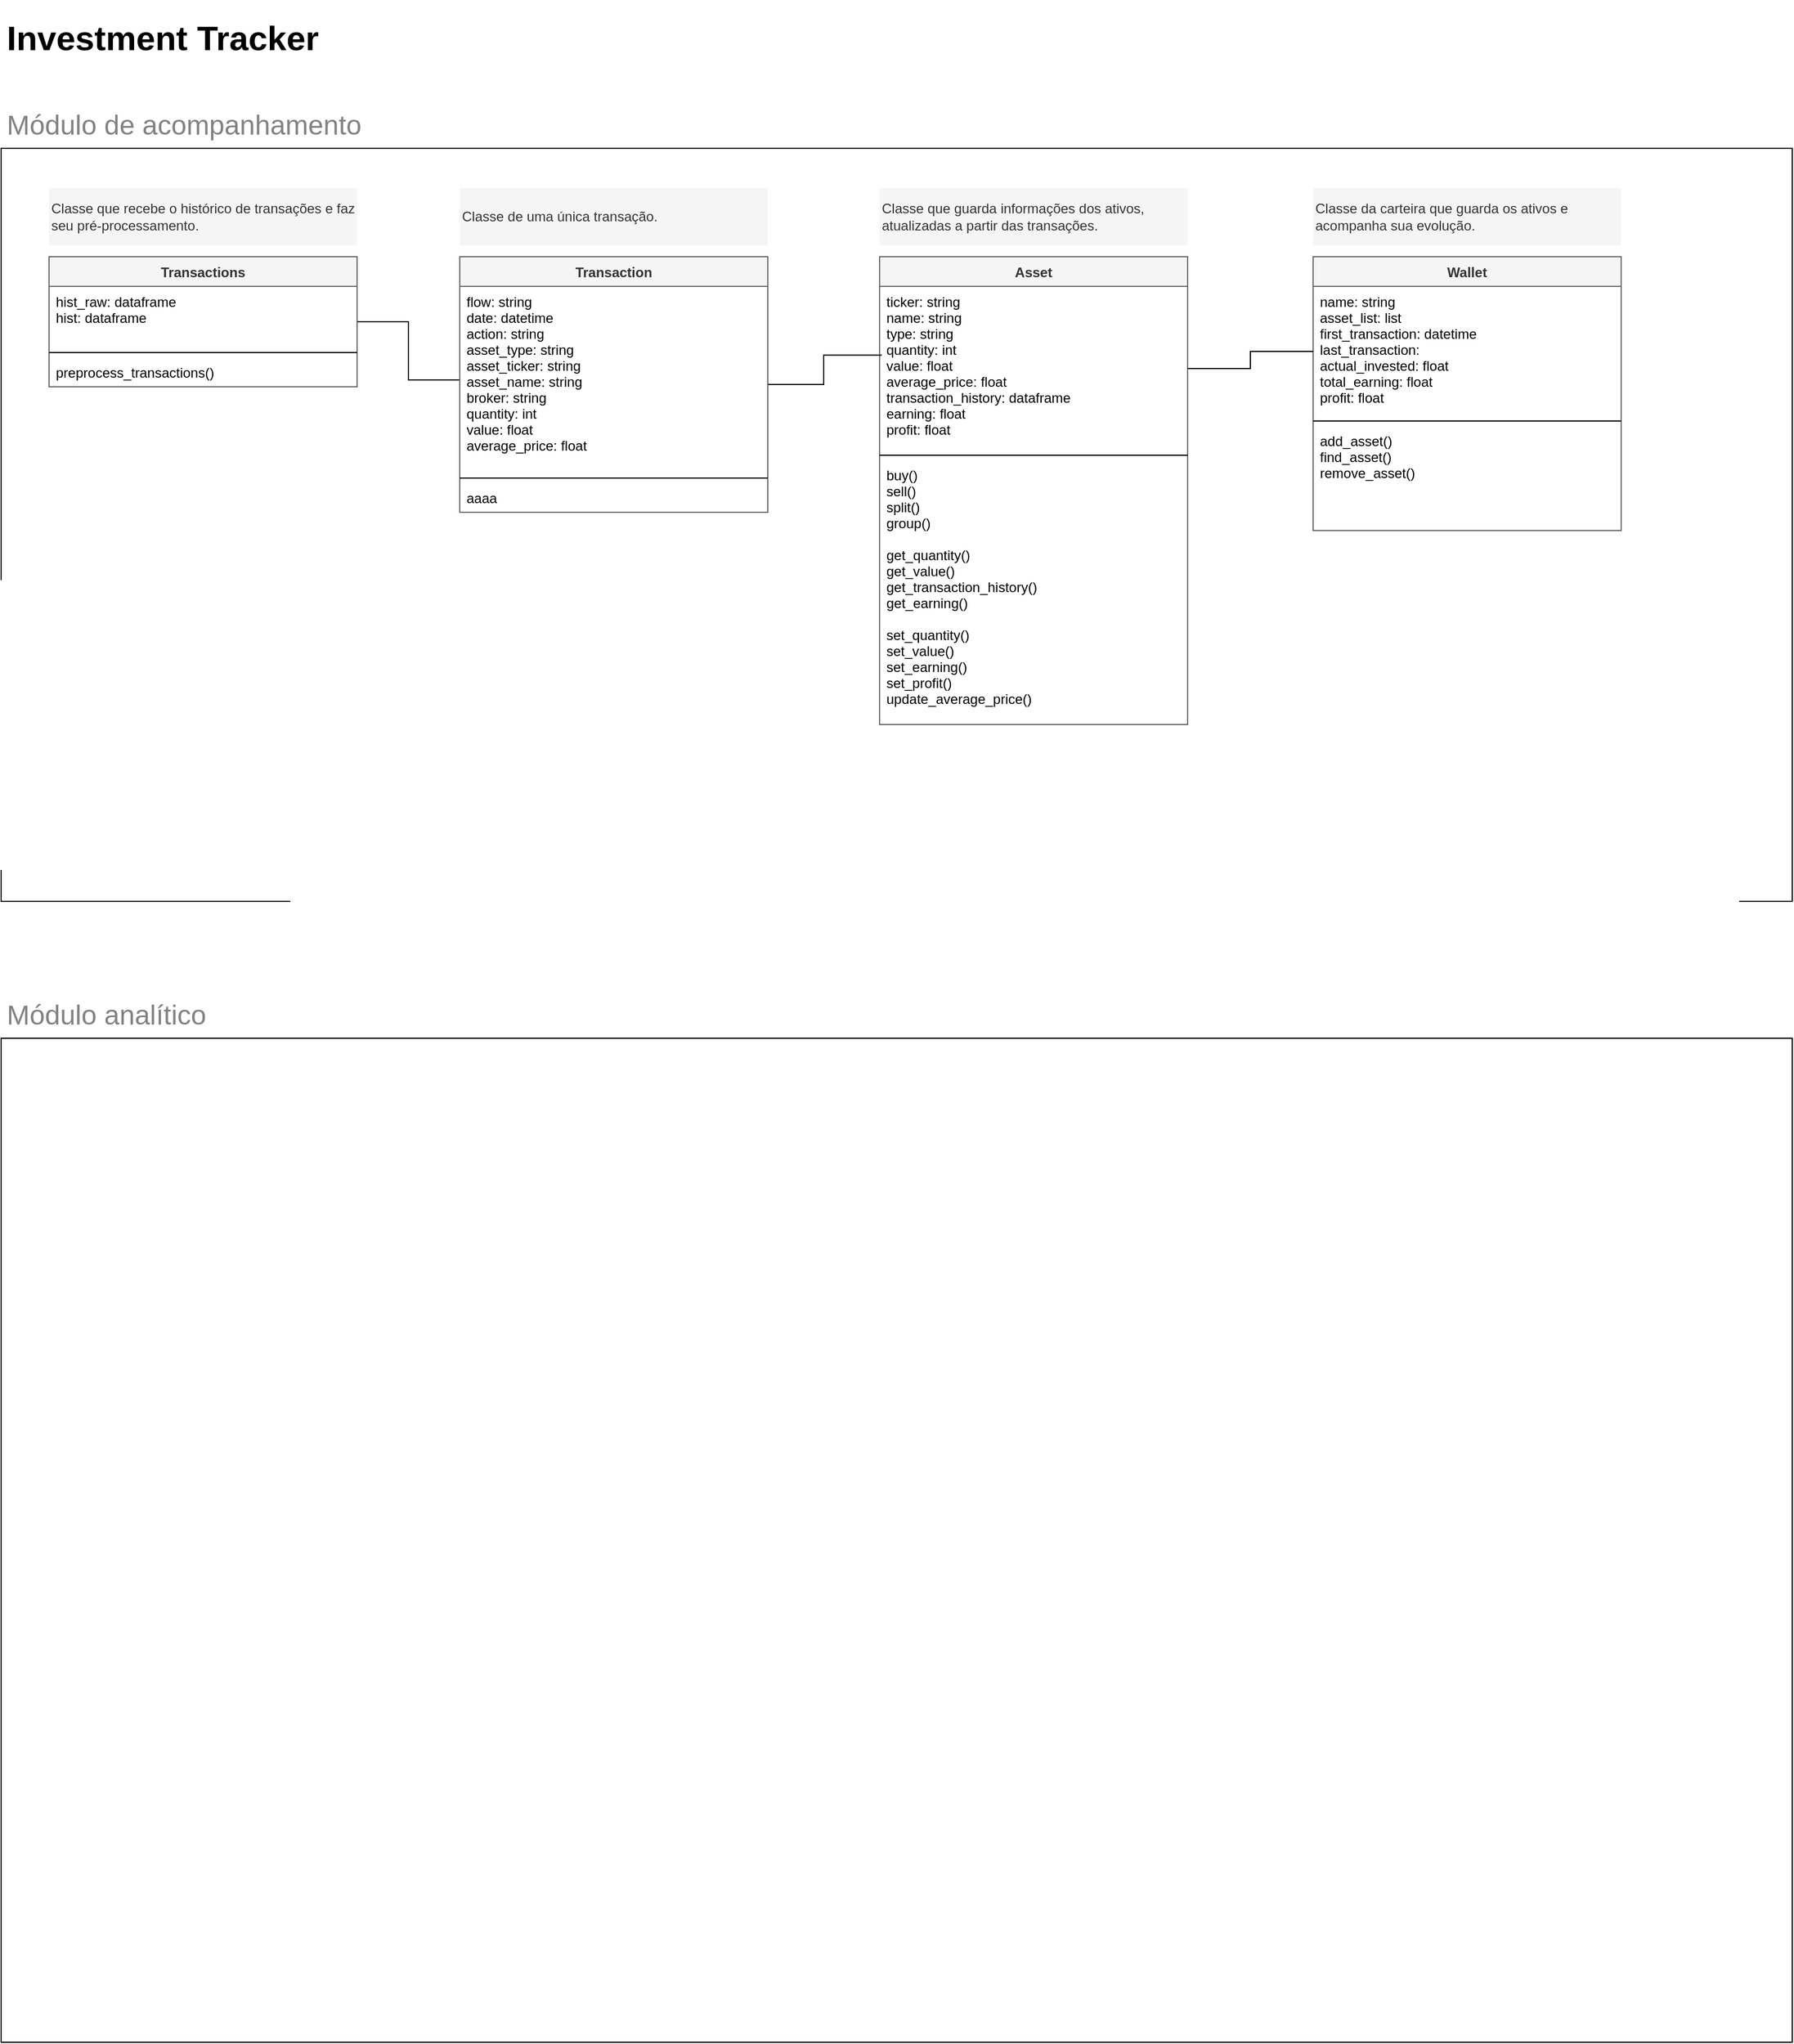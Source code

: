 <mxfile version="20.2.3" type="device"><diagram id="ZENMVPhID3MJTfAlIH6K" name="Página-1"><mxGraphModel dx="1673" dy="978" grid="1" gridSize="10" guides="1" tooltips="1" connect="1" arrows="1" fold="1" page="1" pageScale="1" pageWidth="827" pageHeight="1169" math="0" shadow="0"><root><mxCell id="0"/><mxCell id="1" parent="0"/><mxCell id="DTB3tMFLQYD5EceySZZZ-3" value="" style="rounded=0;whiteSpace=wrap;html=1;" vertex="1" parent="1"><mxGeometry x="60" y="270" width="1570" height="660" as="geometry"/></mxCell><mxCell id="cX2VB0WFVFWH62SLIZ_A-5" value="Wallet" style="swimlane;fontStyle=1;align=center;verticalAlign=top;childLayout=stackLayout;horizontal=1;startSize=26;horizontalStack=0;resizeParent=1;resizeParentMax=0;resizeLast=0;collapsible=1;marginBottom=0;fillColor=#f5f5f5;strokeColor=#666666;fontColor=#333333;" parent="1" vertex="1"><mxGeometry x="1210" y="365" width="270" height="240" as="geometry"><mxRectangle x="110" y="170" width="100" height="30" as="alternateBounds"/></mxGeometry></mxCell><mxCell id="cX2VB0WFVFWH62SLIZ_A-6" value="name: string&#10;asset_list: list&#10;first_transaction: datetime&#10;last_transaction: &#10;actual_invested: float&#10;total_earning: float&#10;profit: float" style="text;strokeColor=none;fillColor=none;align=left;verticalAlign=top;spacingLeft=4;spacingRight=4;overflow=hidden;rotatable=0;points=[[0,0.5],[1,0.5]];portConstraint=eastwest;" parent="cX2VB0WFVFWH62SLIZ_A-5" vertex="1"><mxGeometry y="26" width="270" height="114" as="geometry"/></mxCell><mxCell id="cX2VB0WFVFWH62SLIZ_A-7" value="" style="line;strokeWidth=1;fillColor=none;align=left;verticalAlign=middle;spacingTop=-1;spacingLeft=3;spacingRight=3;rotatable=0;labelPosition=right;points=[];portConstraint=eastwest;" parent="cX2VB0WFVFWH62SLIZ_A-5" vertex="1"><mxGeometry y="140" width="270" height="8" as="geometry"/></mxCell><mxCell id="cX2VB0WFVFWH62SLIZ_A-8" value="add_asset()&#10;find_asset()&#10;remove_asset()" style="text;strokeColor=none;fillColor=none;align=left;verticalAlign=top;spacingLeft=4;spacingRight=4;overflow=hidden;rotatable=0;points=[[0,0.5],[1,0.5]];portConstraint=eastwest;" parent="cX2VB0WFVFWH62SLIZ_A-5" vertex="1"><mxGeometry y="148" width="270" height="92" as="geometry"/></mxCell><mxCell id="tZJZPwG8ft5NOI2i7FhE-2" style="edgeStyle=orthogonalEdgeStyle;rounded=0;orthogonalLoop=1;jettySize=auto;html=1;entryX=0;entryY=0.5;entryDx=0;entryDy=0;endArrow=none;endFill=0;strokeColor=default;" parent="1" source="cX2VB0WFVFWH62SLIZ_A-9" target="cX2VB0WFVFWH62SLIZ_A-22" edge="1"><mxGeometry relative="1" as="geometry"/></mxCell><mxCell id="cX2VB0WFVFWH62SLIZ_A-9" value="Transactions" style="swimlane;fontStyle=1;align=center;verticalAlign=top;childLayout=stackLayout;horizontal=1;startSize=26;horizontalStack=0;resizeParent=1;resizeParentMax=0;resizeLast=0;collapsible=1;marginBottom=0;fillColor=#f5f5f5;fontColor=#333333;strokeColor=#666666;" parent="1" vertex="1"><mxGeometry x="102" y="365" width="270" height="114" as="geometry"><mxRectangle x="110" y="170" width="100" height="30" as="alternateBounds"/></mxGeometry></mxCell><mxCell id="cX2VB0WFVFWH62SLIZ_A-10" value="hist_raw: dataframe&#10;hist: dataframe&#10;" style="text;strokeColor=none;fillColor=none;align=left;verticalAlign=top;spacingLeft=4;spacingRight=4;overflow=hidden;rotatable=0;points=[[0,0.5],[1,0.5]];portConstraint=eastwest;" parent="cX2VB0WFVFWH62SLIZ_A-9" vertex="1"><mxGeometry y="26" width="270" height="54" as="geometry"/></mxCell><mxCell id="cX2VB0WFVFWH62SLIZ_A-11" value="" style="line;strokeWidth=1;fillColor=none;align=left;verticalAlign=middle;spacingTop=-1;spacingLeft=3;spacingRight=3;rotatable=0;labelPosition=right;points=[];portConstraint=eastwest;" parent="cX2VB0WFVFWH62SLIZ_A-9" vertex="1"><mxGeometry y="80" width="270" height="8" as="geometry"/></mxCell><mxCell id="cX2VB0WFVFWH62SLIZ_A-12" value="preprocess_transactions()" style="text;strokeColor=none;fillColor=none;align=left;verticalAlign=top;spacingLeft=4;spacingRight=4;overflow=hidden;rotatable=0;points=[[0,0.5],[1,0.5]];portConstraint=eastwest;" parent="cX2VB0WFVFWH62SLIZ_A-9" vertex="1"><mxGeometry y="88" width="270" height="26" as="geometry"/></mxCell><mxCell id="cX2VB0WFVFWH62SLIZ_A-13" value="Asset" style="swimlane;fontStyle=1;align=center;verticalAlign=top;childLayout=stackLayout;horizontal=1;startSize=26;horizontalStack=0;resizeParent=1;resizeParentMax=0;resizeLast=0;collapsible=1;marginBottom=0;fillColor=#f5f5f5;fontColor=#333333;strokeColor=#666666;" parent="1" vertex="1"><mxGeometry x="830" y="365" width="270" height="410" as="geometry"><mxRectangle x="110" y="170" width="100" height="30" as="alternateBounds"/></mxGeometry></mxCell><mxCell id="cX2VB0WFVFWH62SLIZ_A-14" value="ticker: string&#10;name: string&#10;type: string&#10;quantity: int&#10;value: float&#10;average_price: float&#10;transaction_history: dataframe&#10;earning: float&#10;profit: float" style="text;strokeColor=none;fillColor=none;align=left;verticalAlign=top;spacingLeft=4;spacingRight=4;overflow=hidden;rotatable=0;points=[[0,0.5],[1,0.5]];portConstraint=eastwest;" parent="cX2VB0WFVFWH62SLIZ_A-13" vertex="1"><mxGeometry y="26" width="270" height="144" as="geometry"/></mxCell><mxCell id="cX2VB0WFVFWH62SLIZ_A-15" value="" style="line;strokeWidth=1;fillColor=none;align=left;verticalAlign=middle;spacingTop=-1;spacingLeft=3;spacingRight=3;rotatable=0;labelPosition=right;points=[];portConstraint=eastwest;" parent="cX2VB0WFVFWH62SLIZ_A-13" vertex="1"><mxGeometry y="170" width="270" height="8" as="geometry"/></mxCell><mxCell id="cX2VB0WFVFWH62SLIZ_A-16" value="buy()&#10;sell()&#10;split()&#10;group()&#10;&#10;get_quantity()&#10;get_value()&#10;get_transaction_history()&#10;get_earning()&#10;&#10;set_quantity()&#10;set_value()&#10;set_earning()&#10;set_profit()&#10;update_average_price()&#10;" style="text;strokeColor=none;fillColor=none;align=left;verticalAlign=top;spacingLeft=4;spacingRight=4;overflow=hidden;rotatable=0;points=[[0,0.5],[1,0.5]];portConstraint=eastwest;" parent="cX2VB0WFVFWH62SLIZ_A-13" vertex="1"><mxGeometry y="178" width="270" height="232" as="geometry"/></mxCell><mxCell id="tZJZPwG8ft5NOI2i7FhE-3" style="edgeStyle=orthogonalEdgeStyle;rounded=0;orthogonalLoop=1;jettySize=auto;html=1;endArrow=none;endFill=0;strokeColor=default;entryX=0.007;entryY=0.418;entryDx=0;entryDy=0;entryPerimeter=0;" parent="1" source="cX2VB0WFVFWH62SLIZ_A-21" target="cX2VB0WFVFWH62SLIZ_A-14" edge="1"><mxGeometry relative="1" as="geometry"/></mxCell><mxCell id="cX2VB0WFVFWH62SLIZ_A-21" value="Transaction" style="swimlane;fontStyle=1;align=center;verticalAlign=top;childLayout=stackLayout;horizontal=1;startSize=26;horizontalStack=0;resizeParent=1;resizeParentMax=0;resizeLast=0;collapsible=1;marginBottom=0;fillColor=#f5f5f5;fontColor=#333333;strokeColor=#666666;" parent="1" vertex="1"><mxGeometry x="462" y="365" width="270" height="224" as="geometry"><mxRectangle x="110" y="170" width="100" height="30" as="alternateBounds"/></mxGeometry></mxCell><mxCell id="cX2VB0WFVFWH62SLIZ_A-22" value="flow: string&#10;date: datetime&#10;action: string&#10;asset_type: string&#10;asset_ticker: string&#10;asset_name: string&#10;broker: string&#10;quantity: int&#10;value: float&#10;average_price: float" style="text;strokeColor=none;fillColor=none;align=left;verticalAlign=top;spacingLeft=4;spacingRight=4;overflow=hidden;rotatable=0;points=[[0,0.5],[1,0.5]];portConstraint=eastwest;" parent="cX2VB0WFVFWH62SLIZ_A-21" vertex="1"><mxGeometry y="26" width="270" height="164" as="geometry"/></mxCell><mxCell id="cX2VB0WFVFWH62SLIZ_A-23" value="" style="line;strokeWidth=1;fillColor=none;align=left;verticalAlign=middle;spacingTop=-1;spacingLeft=3;spacingRight=3;rotatable=0;labelPosition=right;points=[];portConstraint=eastwest;" parent="cX2VB0WFVFWH62SLIZ_A-21" vertex="1"><mxGeometry y="190" width="270" height="8" as="geometry"/></mxCell><mxCell id="cX2VB0WFVFWH62SLIZ_A-24" value="aaaa" style="text;strokeColor=none;fillColor=none;align=left;verticalAlign=top;spacingLeft=4;spacingRight=4;overflow=hidden;rotatable=0;points=[[0,0.5],[1,0.5]];portConstraint=eastwest;" parent="cX2VB0WFVFWH62SLIZ_A-21" vertex="1"><mxGeometry y="198" width="270" height="26" as="geometry"/></mxCell><mxCell id="tZJZPwG8ft5NOI2i7FhE-1" style="edgeStyle=orthogonalEdgeStyle;rounded=0;orthogonalLoop=1;jettySize=auto;html=1;strokeColor=default;endArrow=none;endFill=0;entryX=1;entryY=0.5;entryDx=0;entryDy=0;" parent="1" source="cX2VB0WFVFWH62SLIZ_A-6" target="cX2VB0WFVFWH62SLIZ_A-14" edge="1"><mxGeometry relative="1" as="geometry"><mxPoint x="380" y="640" as="targetPoint"/></mxGeometry></mxCell><mxCell id="tZJZPwG8ft5NOI2i7FhE-5" value="Classe que recebe o histórico de transações e faz seu pré-processamento." style="text;html=1;strokeColor=none;fillColor=#f5f5f5;align=left;verticalAlign=middle;whiteSpace=wrap;rounded=0;fontColor=#333333;labelPadding=0;arcSize=12;imageAspect=1;fillOpacity=100;" parent="1" vertex="1"><mxGeometry x="102" y="305" width="270" height="50" as="geometry"/></mxCell><mxCell id="DTB3tMFLQYD5EceySZZZ-1" value="&lt;h1&gt;&lt;font style=&quot;font-size: 30px;&quot;&gt;Investment Tracker&lt;/font&gt;&lt;/h1&gt;" style="text;html=1;strokeColor=none;fillColor=none;spacing=5;spacingTop=-20;whiteSpace=wrap;overflow=hidden;rounded=0;" vertex="1" parent="1"><mxGeometry x="60" y="150" width="310" height="40" as="geometry"/></mxCell><mxCell id="DTB3tMFLQYD5EceySZZZ-4" value="&lt;h1&gt;&lt;span style=&quot;font-weight: normal;&quot;&gt;Módulo de acompanhamento&lt;/span&gt;&lt;/h1&gt;" style="text;html=1;strokeColor=none;fillColor=none;spacing=5;spacingTop=-20;whiteSpace=wrap;overflow=hidden;rounded=0;fontColor=#828282;fontStyle=0" vertex="1" parent="1"><mxGeometry x="60" y="230" width="360" height="40" as="geometry"/></mxCell><mxCell id="DTB3tMFLQYD5EceySZZZ-5" value="" style="rounded=0;whiteSpace=wrap;html=1;" vertex="1" parent="1"><mxGeometry x="60" y="1050" width="1570" height="880" as="geometry"/></mxCell><mxCell id="DTB3tMFLQYD5EceySZZZ-6" value="&lt;h1&gt;&lt;span style=&quot;font-weight: normal;&quot;&gt;Módulo analítico&lt;/span&gt;&lt;/h1&gt;" style="text;html=1;strokeColor=none;fillColor=none;spacing=5;spacingTop=-20;whiteSpace=wrap;overflow=hidden;rounded=0;fontColor=#828282;fontStyle=0" vertex="1" parent="1"><mxGeometry x="60" y="1010" width="350" height="40" as="geometry"/></mxCell><mxCell id="DTB3tMFLQYD5EceySZZZ-7" value="Classe de uma única transação." style="text;html=1;strokeColor=none;fillColor=#f5f5f5;align=left;verticalAlign=middle;whiteSpace=wrap;rounded=0;fontColor=#333333;labelPadding=0;arcSize=12;imageAspect=1;fillOpacity=100;" vertex="1" parent="1"><mxGeometry x="462" y="305" width="270" height="50" as="geometry"/></mxCell><mxCell id="DTB3tMFLQYD5EceySZZZ-8" value="Classe que guarda informações dos ativos, atualizadas a partir das transações." style="text;html=1;strokeColor=none;fillColor=#f5f5f5;align=left;verticalAlign=middle;whiteSpace=wrap;rounded=0;fontColor=#333333;labelPadding=0;arcSize=12;imageAspect=1;fillOpacity=100;" vertex="1" parent="1"><mxGeometry x="830" y="305" width="270" height="50" as="geometry"/></mxCell><mxCell id="DTB3tMFLQYD5EceySZZZ-9" value="Classe da carteira que guarda os ativos e acompanha sua evolução." style="text;html=1;strokeColor=none;fillColor=#f5f5f5;align=left;verticalAlign=middle;whiteSpace=wrap;rounded=0;fontColor=#333333;labelPadding=0;arcSize=12;imageAspect=1;fillOpacity=100;" vertex="1" parent="1"><mxGeometry x="1210" y="305" width="270" height="50" as="geometry"/></mxCell></root></mxGraphModel></diagram></mxfile>